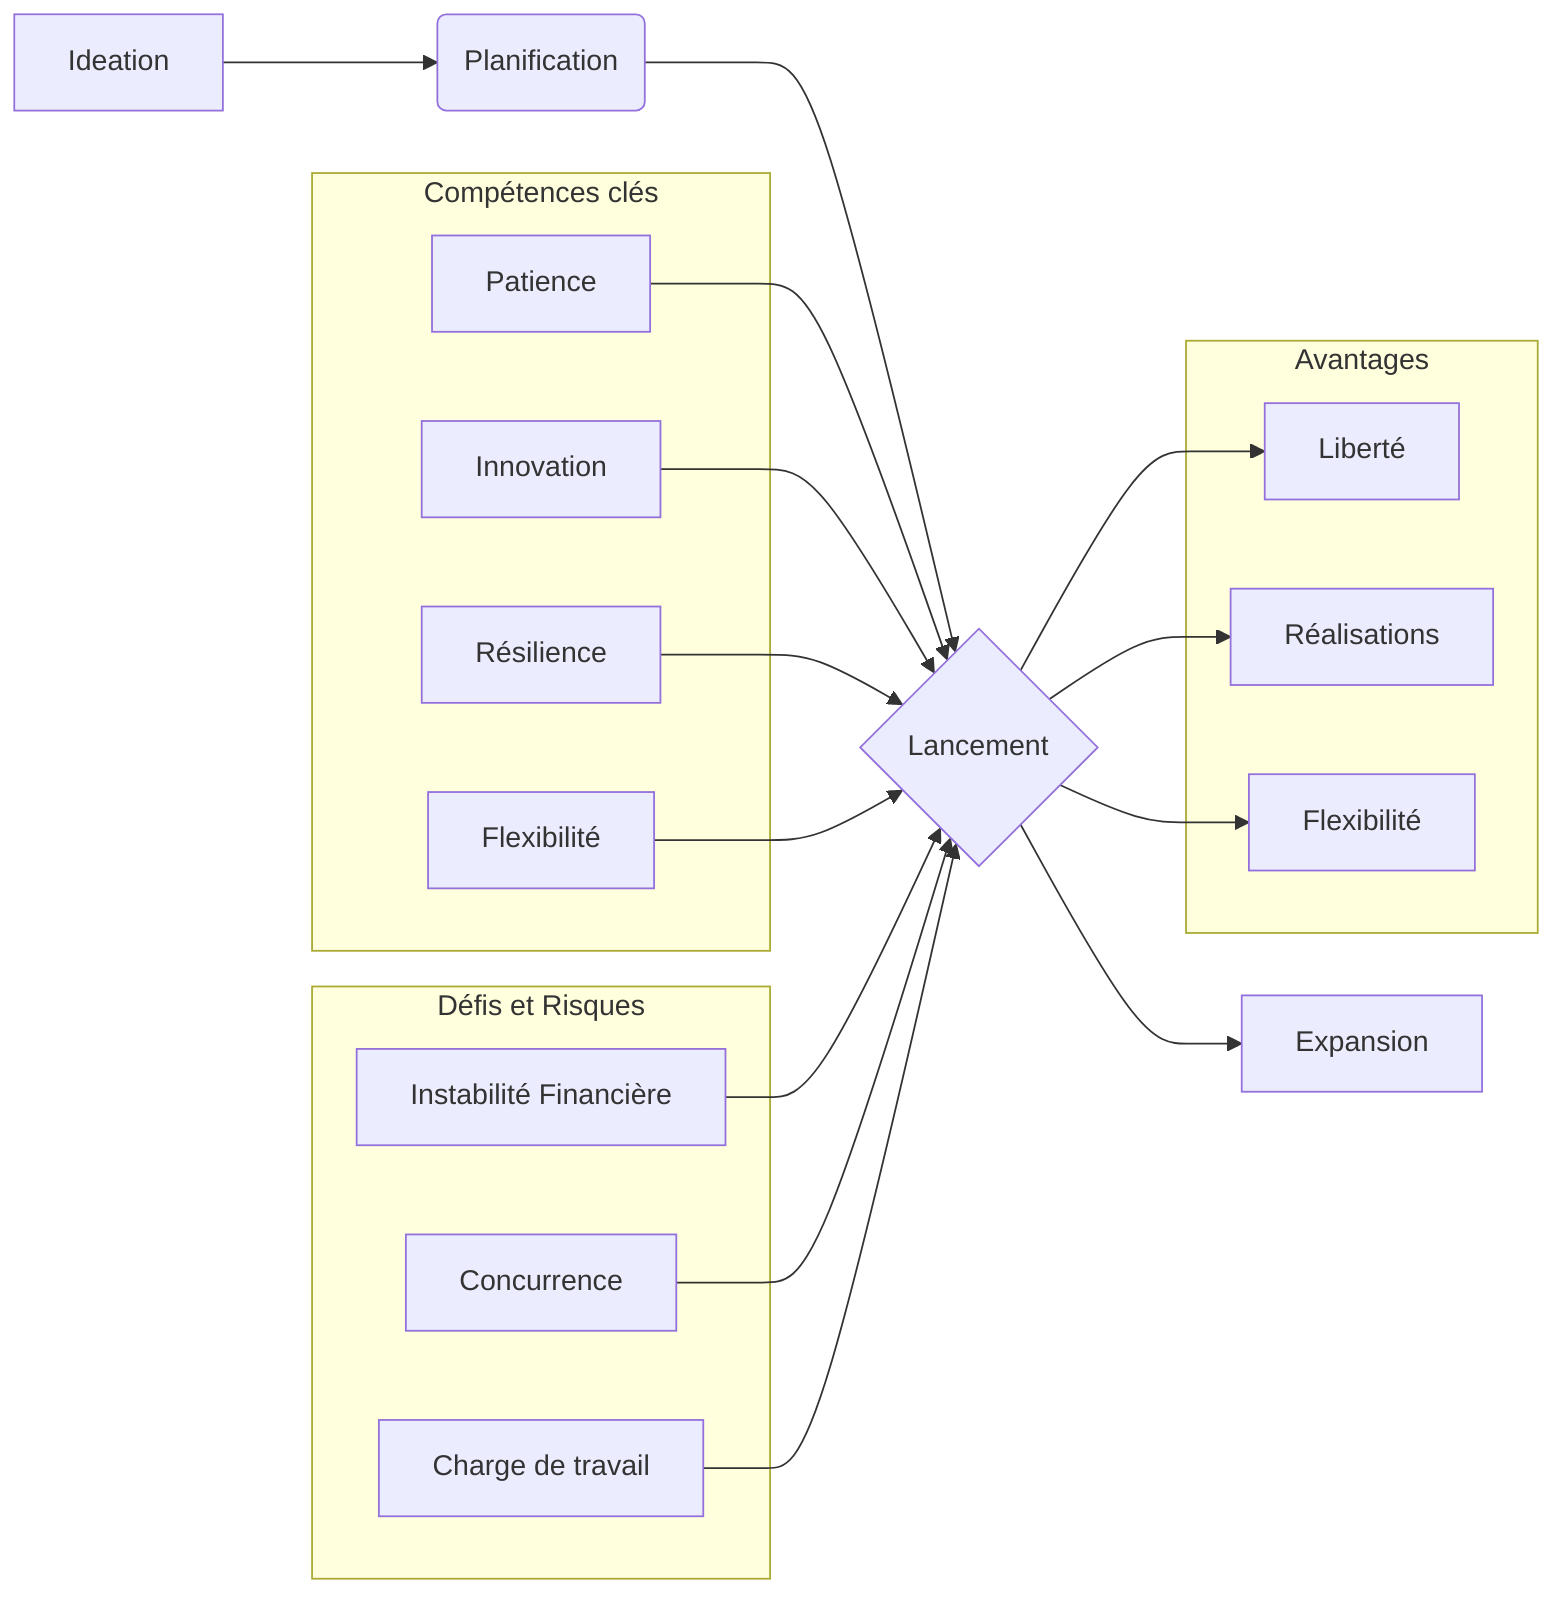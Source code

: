 graph LR

    A[Ideation] --> B(Planification)
    B --> C{Lancement}
    C --> D[Expansion]
    subgraph "Compétences clés"
        E[Patience]
        F[Innovation]
        G[Résilience]
        H[Flexibilité]
    end
    E --> C
    F --> C
    G --> C
    H --> C
    subgraph "Défis et Risques"
        I[Instabilité Financière]
        J[Concurrence]
        K[Charge de travail]
    end
    I --> C
    J --> C
    K --> C
    subgraph "Avantages"
        L[Liberté]
        M[Réalisations]
        N[Flexibilité]
    end
    C --> L
    C --> M
    C --> N